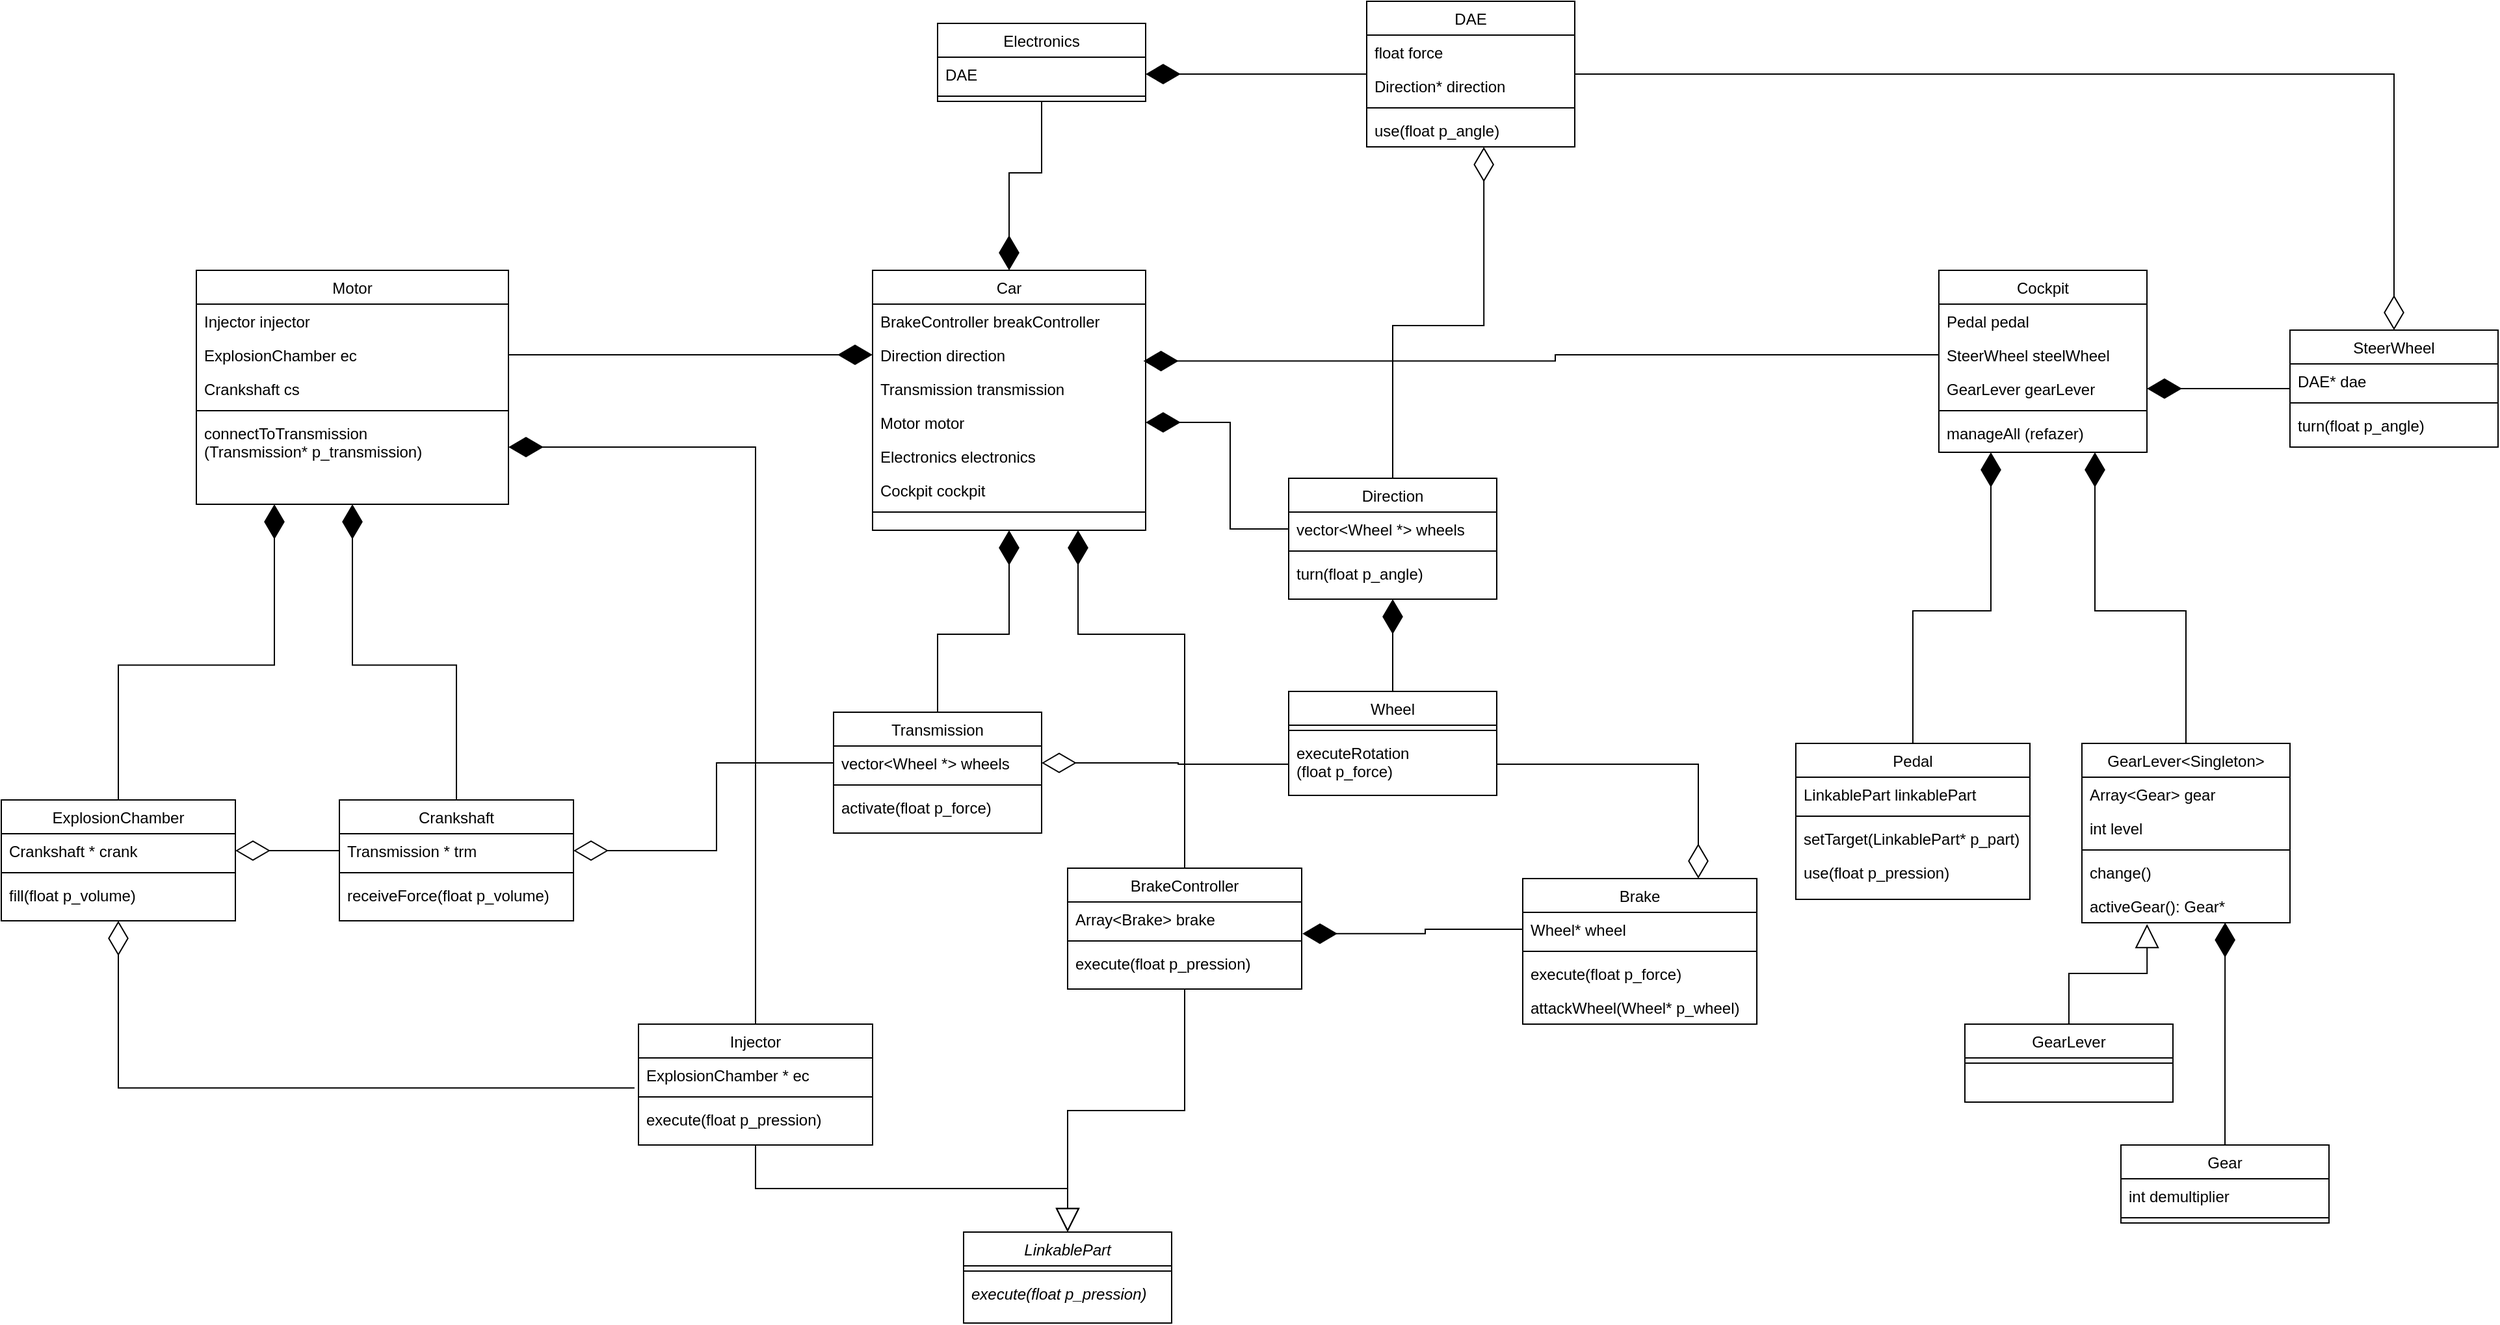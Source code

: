 <mxfile version="22.0.6" type="device">
  <diagram id="C5RBs43oDa-KdzZeNtuy" name="Page-1">
    <mxGraphModel dx="4677" dy="2565" grid="1" gridSize="10" guides="1" tooltips="1" connect="1" arrows="1" fold="1" page="1" pageScale="1" pageWidth="1169" pageHeight="827" math="0" shadow="0">
      <root>
        <mxCell id="WIyWlLk6GJQsqaUBKTNV-0" />
        <mxCell id="WIyWlLk6GJQsqaUBKTNV-1" parent="WIyWlLk6GJQsqaUBKTNV-0" />
        <mxCell id="zkfFHV4jXpPFQw0GAbJ--0" value="LinkablePart" style="swimlane;fontStyle=2;align=center;verticalAlign=top;childLayout=stackLayout;horizontal=1;startSize=26;horizontalStack=0;resizeParent=1;resizeLast=0;collapsible=1;marginBottom=0;rounded=0;shadow=0;strokeWidth=1;" parent="WIyWlLk6GJQsqaUBKTNV-1" vertex="1">
          <mxGeometry x="-290" y="447" width="160" height="70" as="geometry">
            <mxRectangle x="230" y="140" width="160" height="26" as="alternateBounds" />
          </mxGeometry>
        </mxCell>
        <mxCell id="qJN3Jl12TVzpHm3YRdqT-5" value="" style="line;html=1;strokeWidth=1;align=left;verticalAlign=middle;spacingTop=-1;spacingLeft=3;spacingRight=3;rotatable=0;labelPosition=right;points=[];portConstraint=eastwest;" parent="zkfFHV4jXpPFQw0GAbJ--0" vertex="1">
          <mxGeometry y="26" width="160" height="8" as="geometry" />
        </mxCell>
        <mxCell id="zkfFHV4jXpPFQw0GAbJ--5" value="execute(float p_pression)" style="text;align=left;verticalAlign=top;spacingLeft=4;spacingRight=4;overflow=hidden;rotatable=0;points=[[0,0.5],[1,0.5]];portConstraint=eastwest;fontStyle=2" parent="zkfFHV4jXpPFQw0GAbJ--0" vertex="1">
          <mxGeometry y="34" width="160" height="26" as="geometry" />
        </mxCell>
        <mxCell id="zkfFHV4jXpPFQw0GAbJ--6" value="Wheel" style="swimlane;fontStyle=0;align=center;verticalAlign=top;childLayout=stackLayout;horizontal=1;startSize=26;horizontalStack=0;resizeParent=1;resizeLast=0;collapsible=1;marginBottom=0;rounded=0;shadow=0;strokeWidth=1;" parent="WIyWlLk6GJQsqaUBKTNV-1" vertex="1">
          <mxGeometry x="-40" y="31" width="160" height="80" as="geometry">
            <mxRectangle x="130" y="380" width="160" height="26" as="alternateBounds" />
          </mxGeometry>
        </mxCell>
        <mxCell id="qJN3Jl12TVzpHm3YRdqT-6" value="" style="line;html=1;strokeWidth=1;align=left;verticalAlign=middle;spacingTop=-1;spacingLeft=3;spacingRight=3;rotatable=0;labelPosition=right;points=[];portConstraint=eastwest;" parent="zkfFHV4jXpPFQw0GAbJ--6" vertex="1">
          <mxGeometry y="26" width="160" height="8" as="geometry" />
        </mxCell>
        <mxCell id="zkfFHV4jXpPFQw0GAbJ--10" value="executeRotation&#xa;(float p_force)" style="text;align=left;verticalAlign=top;spacingLeft=4;spacingRight=4;overflow=hidden;rotatable=0;points=[[0,0.5],[1,0.5]];portConstraint=eastwest;fontStyle=0" parent="zkfFHV4jXpPFQw0GAbJ--6" vertex="1">
          <mxGeometry y="34" width="160" height="44" as="geometry" />
        </mxCell>
        <mxCell id="zkfFHV4jXpPFQw0GAbJ--13" value="Gear" style="swimlane;fontStyle=0;align=center;verticalAlign=top;childLayout=stackLayout;horizontal=1;startSize=26;horizontalStack=0;resizeParent=1;resizeLast=0;collapsible=1;marginBottom=0;rounded=0;shadow=0;strokeWidth=1;" parent="WIyWlLk6GJQsqaUBKTNV-1" vertex="1">
          <mxGeometry x="600" y="380" width="160" height="60" as="geometry">
            <mxRectangle x="340" y="380" width="170" height="26" as="alternateBounds" />
          </mxGeometry>
        </mxCell>
        <mxCell id="qJN3Jl12TVzpHm3YRdqT-8" value="int demultiplier" style="text;align=left;verticalAlign=top;spacingLeft=4;spacingRight=4;overflow=hidden;rotatable=0;points=[[0,0.5],[1,0.5]];portConstraint=eastwest;" parent="zkfFHV4jXpPFQw0GAbJ--13" vertex="1">
          <mxGeometry y="26" width="160" height="26" as="geometry" />
        </mxCell>
        <mxCell id="qJN3Jl12TVzpHm3YRdqT-7" value="" style="line;html=1;strokeWidth=1;align=left;verticalAlign=middle;spacingTop=-1;spacingLeft=3;spacingRight=3;rotatable=0;labelPosition=right;points=[];portConstraint=eastwest;" parent="zkfFHV4jXpPFQw0GAbJ--13" vertex="1">
          <mxGeometry y="52" width="160" height="8" as="geometry" />
        </mxCell>
        <mxCell id="qJN3Jl12TVzpHm3YRdqT-9" value="GearLever" style="swimlane;fontStyle=0;align=center;verticalAlign=top;childLayout=stackLayout;horizontal=1;startSize=26;horizontalStack=0;resizeParent=1;resizeLast=0;collapsible=1;marginBottom=0;rounded=0;shadow=0;strokeWidth=1;" parent="WIyWlLk6GJQsqaUBKTNV-1" vertex="1">
          <mxGeometry x="480" y="287" width="160" height="60" as="geometry">
            <mxRectangle x="340" y="380" width="170" height="26" as="alternateBounds" />
          </mxGeometry>
        </mxCell>
        <mxCell id="qJN3Jl12TVzpHm3YRdqT-11" value="" style="line;html=1;strokeWidth=1;align=left;verticalAlign=middle;spacingTop=-1;spacingLeft=3;spacingRight=3;rotatable=0;labelPosition=right;points=[];portConstraint=eastwest;" parent="qJN3Jl12TVzpHm3YRdqT-9" vertex="1">
          <mxGeometry y="26" width="160" height="8" as="geometry" />
        </mxCell>
        <mxCell id="qJN3Jl12TVzpHm3YRdqT-12" value="GearLever&lt;Singleton&gt;" style="swimlane;fontStyle=0;align=center;verticalAlign=top;childLayout=stackLayout;horizontal=1;startSize=26;horizontalStack=0;resizeParent=1;resizeLast=0;collapsible=1;marginBottom=0;rounded=0;shadow=0;strokeWidth=1;" parent="WIyWlLk6GJQsqaUBKTNV-1" vertex="1">
          <mxGeometry x="570" y="71" width="160" height="138" as="geometry">
            <mxRectangle x="340" y="380" width="170" height="26" as="alternateBounds" />
          </mxGeometry>
        </mxCell>
        <mxCell id="qJN3Jl12TVzpHm3YRdqT-13" value="Array&lt;Gear&gt; gear" style="text;align=left;verticalAlign=top;spacingLeft=4;spacingRight=4;overflow=hidden;rotatable=0;points=[[0,0.5],[1,0.5]];portConstraint=eastwest;" parent="qJN3Jl12TVzpHm3YRdqT-12" vertex="1">
          <mxGeometry y="26" width="160" height="26" as="geometry" />
        </mxCell>
        <mxCell id="qJN3Jl12TVzpHm3YRdqT-15" value="int level" style="text;align=left;verticalAlign=top;spacingLeft=4;spacingRight=4;overflow=hidden;rotatable=0;points=[[0,0.5],[1,0.5]];portConstraint=eastwest;" parent="qJN3Jl12TVzpHm3YRdqT-12" vertex="1">
          <mxGeometry y="52" width="160" height="26" as="geometry" />
        </mxCell>
        <mxCell id="qJN3Jl12TVzpHm3YRdqT-14" value="" style="line;html=1;strokeWidth=1;align=left;verticalAlign=middle;spacingTop=-1;spacingLeft=3;spacingRight=3;rotatable=0;labelPosition=right;points=[];portConstraint=eastwest;" parent="qJN3Jl12TVzpHm3YRdqT-12" vertex="1">
          <mxGeometry y="78" width="160" height="8" as="geometry" />
        </mxCell>
        <mxCell id="qJN3Jl12TVzpHm3YRdqT-20" value="change()" style="text;align=left;verticalAlign=top;spacingLeft=4;spacingRight=4;overflow=hidden;rotatable=0;points=[[0,0.5],[1,0.5]];portConstraint=eastwest;" parent="qJN3Jl12TVzpHm3YRdqT-12" vertex="1">
          <mxGeometry y="86" width="160" height="26" as="geometry" />
        </mxCell>
        <mxCell id="qJN3Jl12TVzpHm3YRdqT-21" value="activeGear(): Gear*" style="text;align=left;verticalAlign=top;spacingLeft=4;spacingRight=4;overflow=hidden;rotatable=0;points=[[0,0.5],[1,0.5]];portConstraint=eastwest;" parent="qJN3Jl12TVzpHm3YRdqT-12" vertex="1">
          <mxGeometry y="112" width="160" height="26" as="geometry" />
        </mxCell>
        <mxCell id="qJN3Jl12TVzpHm3YRdqT-18" value="" style="endArrow=block;endSize=16;endFill=0;html=1;rounded=0;exitX=0.5;exitY=0;exitDx=0;exitDy=0;entryX=0.313;entryY=1.038;entryDx=0;entryDy=0;edgeStyle=orthogonalEdgeStyle;entryPerimeter=0;" parent="WIyWlLk6GJQsqaUBKTNV-1" source="qJN3Jl12TVzpHm3YRdqT-9" target="qJN3Jl12TVzpHm3YRdqT-21" edge="1">
          <mxGeometry width="160" relative="1" as="geometry">
            <mxPoint x="750" y="301" as="sourcePoint" />
            <mxPoint x="720" y="311" as="targetPoint" />
          </mxGeometry>
        </mxCell>
        <mxCell id="qJN3Jl12TVzpHm3YRdqT-22" value="Transmission" style="swimlane;fontStyle=0;align=center;verticalAlign=top;childLayout=stackLayout;horizontal=1;startSize=26;horizontalStack=0;resizeParent=1;resizeLast=0;collapsible=1;marginBottom=0;rounded=0;shadow=0;strokeWidth=1;" parent="WIyWlLk6GJQsqaUBKTNV-1" vertex="1">
          <mxGeometry x="-390" y="47" width="160" height="93" as="geometry">
            <mxRectangle x="340" y="380" width="170" height="26" as="alternateBounds" />
          </mxGeometry>
        </mxCell>
        <mxCell id="qJN3Jl12TVzpHm3YRdqT-23" value="vector&lt;Wheel *&gt; wheels" style="text;align=left;verticalAlign=top;spacingLeft=4;spacingRight=4;overflow=hidden;rotatable=0;points=[[0,0.5],[1,0.5]];portConstraint=eastwest;" parent="qJN3Jl12TVzpHm3YRdqT-22" vertex="1">
          <mxGeometry y="26" width="160" height="26" as="geometry" />
        </mxCell>
        <mxCell id="qJN3Jl12TVzpHm3YRdqT-25" value="" style="line;html=1;strokeWidth=1;align=left;verticalAlign=middle;spacingTop=-1;spacingLeft=3;spacingRight=3;rotatable=0;labelPosition=right;points=[];portConstraint=eastwest;" parent="qJN3Jl12TVzpHm3YRdqT-22" vertex="1">
          <mxGeometry y="52" width="160" height="8" as="geometry" />
        </mxCell>
        <mxCell id="qJN3Jl12TVzpHm3YRdqT-26" value="activate(float p_force)" style="text;align=left;verticalAlign=top;spacingLeft=4;spacingRight=4;overflow=hidden;rotatable=0;points=[[0,0.5],[1,0.5]];portConstraint=eastwest;" parent="qJN3Jl12TVzpHm3YRdqT-22" vertex="1">
          <mxGeometry y="60" width="160" height="26" as="geometry" />
        </mxCell>
        <mxCell id="qJN3Jl12TVzpHm3YRdqT-29" value="ExplosionChamber" style="swimlane;fontStyle=0;align=center;verticalAlign=top;childLayout=stackLayout;horizontal=1;startSize=26;horizontalStack=0;resizeParent=1;resizeLast=0;collapsible=1;marginBottom=0;rounded=0;shadow=0;strokeWidth=1;" parent="WIyWlLk6GJQsqaUBKTNV-1" vertex="1">
          <mxGeometry x="-1030" y="114.5" width="180" height="93" as="geometry">
            <mxRectangle x="340" y="380" width="170" height="26" as="alternateBounds" />
          </mxGeometry>
        </mxCell>
        <mxCell id="qJN3Jl12TVzpHm3YRdqT-30" value="Crankshaft * crank" style="text;align=left;verticalAlign=top;spacingLeft=4;spacingRight=4;overflow=hidden;rotatable=0;points=[[0,0.5],[1,0.5]];portConstraint=eastwest;" parent="qJN3Jl12TVzpHm3YRdqT-29" vertex="1">
          <mxGeometry y="26" width="180" height="26" as="geometry" />
        </mxCell>
        <mxCell id="qJN3Jl12TVzpHm3YRdqT-31" value="" style="line;html=1;strokeWidth=1;align=left;verticalAlign=middle;spacingTop=-1;spacingLeft=3;spacingRight=3;rotatable=0;labelPosition=right;points=[];portConstraint=eastwest;" parent="qJN3Jl12TVzpHm3YRdqT-29" vertex="1">
          <mxGeometry y="52" width="180" height="8" as="geometry" />
        </mxCell>
        <mxCell id="qJN3Jl12TVzpHm3YRdqT-32" value="fill(float p_volume)" style="text;align=left;verticalAlign=top;spacingLeft=4;spacingRight=4;overflow=hidden;rotatable=0;points=[[0,0.5],[1,0.5]];portConstraint=eastwest;" parent="qJN3Jl12TVzpHm3YRdqT-29" vertex="1">
          <mxGeometry y="60" width="180" height="26" as="geometry" />
        </mxCell>
        <mxCell id="qJN3Jl12TVzpHm3YRdqT-33" value="Crankshaft" style="swimlane;fontStyle=0;align=center;verticalAlign=top;childLayout=stackLayout;horizontal=1;startSize=26;horizontalStack=0;resizeParent=1;resizeLast=0;collapsible=1;marginBottom=0;rounded=0;shadow=0;strokeWidth=1;" parent="WIyWlLk6GJQsqaUBKTNV-1" vertex="1">
          <mxGeometry x="-770" y="114.5" width="180" height="93" as="geometry">
            <mxRectangle x="340" y="380" width="170" height="26" as="alternateBounds" />
          </mxGeometry>
        </mxCell>
        <mxCell id="qJN3Jl12TVzpHm3YRdqT-34" value="Transmission * trm" style="text;align=left;verticalAlign=top;spacingLeft=4;spacingRight=4;overflow=hidden;rotatable=0;points=[[0,0.5],[1,0.5]];portConstraint=eastwest;" parent="qJN3Jl12TVzpHm3YRdqT-33" vertex="1">
          <mxGeometry y="26" width="180" height="26" as="geometry" />
        </mxCell>
        <mxCell id="qJN3Jl12TVzpHm3YRdqT-35" value="" style="line;html=1;strokeWidth=1;align=left;verticalAlign=middle;spacingTop=-1;spacingLeft=3;spacingRight=3;rotatable=0;labelPosition=right;points=[];portConstraint=eastwest;" parent="qJN3Jl12TVzpHm3YRdqT-33" vertex="1">
          <mxGeometry y="52" width="180" height="8" as="geometry" />
        </mxCell>
        <mxCell id="qJN3Jl12TVzpHm3YRdqT-36" value="receiveForce(float p_volume)" style="text;align=left;verticalAlign=top;spacingLeft=4;spacingRight=4;overflow=hidden;rotatable=0;points=[[0,0.5],[1,0.5]];portConstraint=eastwest;" parent="qJN3Jl12TVzpHm3YRdqT-33" vertex="1">
          <mxGeometry y="60" width="180" height="26" as="geometry" />
        </mxCell>
        <mxCell id="qJN3Jl12TVzpHm3YRdqT-38" value="BrakeController" style="swimlane;fontStyle=0;align=center;verticalAlign=top;childLayout=stackLayout;horizontal=1;startSize=26;horizontalStack=0;resizeParent=1;resizeLast=0;collapsible=1;marginBottom=0;rounded=0;shadow=0;strokeWidth=1;" parent="WIyWlLk6GJQsqaUBKTNV-1" vertex="1">
          <mxGeometry x="-210" y="167" width="180" height="93" as="geometry">
            <mxRectangle x="340" y="380" width="170" height="26" as="alternateBounds" />
          </mxGeometry>
        </mxCell>
        <mxCell id="qJN3Jl12TVzpHm3YRdqT-39" value="Array&lt;Brake&gt; brake" style="text;align=left;verticalAlign=top;spacingLeft=4;spacingRight=4;overflow=hidden;rotatable=0;points=[[0,0.5],[1,0.5]];portConstraint=eastwest;" parent="qJN3Jl12TVzpHm3YRdqT-38" vertex="1">
          <mxGeometry y="26" width="180" height="26" as="geometry" />
        </mxCell>
        <mxCell id="qJN3Jl12TVzpHm3YRdqT-40" value="" style="line;html=1;strokeWidth=1;align=left;verticalAlign=middle;spacingTop=-1;spacingLeft=3;spacingRight=3;rotatable=0;labelPosition=right;points=[];portConstraint=eastwest;" parent="qJN3Jl12TVzpHm3YRdqT-38" vertex="1">
          <mxGeometry y="52" width="180" height="8" as="geometry" />
        </mxCell>
        <mxCell id="qJN3Jl12TVzpHm3YRdqT-41" value="execute(float p_pression)" style="text;align=left;verticalAlign=top;spacingLeft=4;spacingRight=4;overflow=hidden;rotatable=0;points=[[0,0.5],[1,0.5]];portConstraint=eastwest;" parent="qJN3Jl12TVzpHm3YRdqT-38" vertex="1">
          <mxGeometry y="60" width="180" height="26" as="geometry" />
        </mxCell>
        <mxCell id="qJN3Jl12TVzpHm3YRdqT-43" value="Motor" style="swimlane;fontStyle=0;align=center;verticalAlign=top;childLayout=stackLayout;horizontal=1;startSize=26;horizontalStack=0;resizeParent=1;resizeLast=0;collapsible=1;marginBottom=0;rounded=0;shadow=0;strokeWidth=1;" parent="WIyWlLk6GJQsqaUBKTNV-1" vertex="1">
          <mxGeometry x="-880" y="-293" width="240" height="180" as="geometry">
            <mxRectangle x="340" y="380" width="170" height="26" as="alternateBounds" />
          </mxGeometry>
        </mxCell>
        <mxCell id="qJN3Jl12TVzpHm3YRdqT-44" value="Injector injector" style="text;align=left;verticalAlign=top;spacingLeft=4;spacingRight=4;overflow=hidden;rotatable=0;points=[[0,0.5],[1,0.5]];portConstraint=eastwest;" parent="qJN3Jl12TVzpHm3YRdqT-43" vertex="1">
          <mxGeometry y="26" width="240" height="26" as="geometry" />
        </mxCell>
        <mxCell id="qJN3Jl12TVzpHm3YRdqT-48" value="ExplosionChamber ec" style="text;align=left;verticalAlign=top;spacingLeft=4;spacingRight=4;overflow=hidden;rotatable=0;points=[[0,0.5],[1,0.5]];portConstraint=eastwest;" parent="qJN3Jl12TVzpHm3YRdqT-43" vertex="1">
          <mxGeometry y="52" width="240" height="26" as="geometry" />
        </mxCell>
        <mxCell id="qJN3Jl12TVzpHm3YRdqT-47" value="Crankshaft cs" style="text;align=left;verticalAlign=top;spacingLeft=4;spacingRight=4;overflow=hidden;rotatable=0;points=[[0,0.5],[1,0.5]];portConstraint=eastwest;" parent="qJN3Jl12TVzpHm3YRdqT-43" vertex="1">
          <mxGeometry y="78" width="240" height="26" as="geometry" />
        </mxCell>
        <mxCell id="qJN3Jl12TVzpHm3YRdqT-45" value="" style="line;html=1;strokeWidth=1;align=left;verticalAlign=middle;spacingTop=-1;spacingLeft=3;spacingRight=3;rotatable=0;labelPosition=right;points=[];portConstraint=eastwest;" parent="qJN3Jl12TVzpHm3YRdqT-43" vertex="1">
          <mxGeometry y="104" width="240" height="8" as="geometry" />
        </mxCell>
        <mxCell id="qJN3Jl12TVzpHm3YRdqT-46" value="connectToTransmission&#xa;(Transmission* p_transmission)" style="text;align=left;verticalAlign=top;spacingLeft=4;spacingRight=4;overflow=hidden;rotatable=0;points=[[0,0.5],[1,0.5]];portConstraint=eastwest;" parent="qJN3Jl12TVzpHm3YRdqT-43" vertex="1">
          <mxGeometry y="112" width="240" height="48" as="geometry" />
        </mxCell>
        <mxCell id="qJN3Jl12TVzpHm3YRdqT-51" value="Direction" style="swimlane;fontStyle=0;align=center;verticalAlign=top;childLayout=stackLayout;horizontal=1;startSize=26;horizontalStack=0;resizeParent=1;resizeLast=0;collapsible=1;marginBottom=0;rounded=0;shadow=0;strokeWidth=1;" parent="WIyWlLk6GJQsqaUBKTNV-1" vertex="1">
          <mxGeometry x="-40" y="-133" width="160" height="93" as="geometry">
            <mxRectangle x="340" y="380" width="170" height="26" as="alternateBounds" />
          </mxGeometry>
        </mxCell>
        <mxCell id="qJN3Jl12TVzpHm3YRdqT-52" value="vector&lt;Wheel *&gt; wheels" style="text;align=left;verticalAlign=top;spacingLeft=4;spacingRight=4;overflow=hidden;rotatable=0;points=[[0,0.5],[1,0.5]];portConstraint=eastwest;" parent="qJN3Jl12TVzpHm3YRdqT-51" vertex="1">
          <mxGeometry y="26" width="160" height="26" as="geometry" />
        </mxCell>
        <mxCell id="qJN3Jl12TVzpHm3YRdqT-53" value="" style="line;html=1;strokeWidth=1;align=left;verticalAlign=middle;spacingTop=-1;spacingLeft=3;spacingRight=3;rotatable=0;labelPosition=right;points=[];portConstraint=eastwest;" parent="qJN3Jl12TVzpHm3YRdqT-51" vertex="1">
          <mxGeometry y="52" width="160" height="8" as="geometry" />
        </mxCell>
        <mxCell id="qJN3Jl12TVzpHm3YRdqT-54" value="turn(float p_angle)" style="text;align=left;verticalAlign=top;spacingLeft=4;spacingRight=4;overflow=hidden;rotatable=0;points=[[0,0.5],[1,0.5]];portConstraint=eastwest;" parent="qJN3Jl12TVzpHm3YRdqT-51" vertex="1">
          <mxGeometry y="60" width="160" height="26" as="geometry" />
        </mxCell>
        <mxCell id="TrEjsEaidqLk8EyQajSw-0" value="Car" style="swimlane;fontStyle=0;align=center;verticalAlign=top;childLayout=stackLayout;horizontal=1;startSize=26;horizontalStack=0;resizeParent=1;resizeLast=0;collapsible=1;marginBottom=0;rounded=0;shadow=0;strokeWidth=1;" parent="WIyWlLk6GJQsqaUBKTNV-1" vertex="1">
          <mxGeometry x="-360" y="-293" width="210" height="200" as="geometry">
            <mxRectangle x="550" y="140" width="160" height="26" as="alternateBounds" />
          </mxGeometry>
        </mxCell>
        <mxCell id="TrEjsEaidqLk8EyQajSw-1" value="BrakeController breakController" style="text;align=left;verticalAlign=top;spacingLeft=4;spacingRight=4;overflow=hidden;rotatable=0;points=[[0,0.5],[1,0.5]];portConstraint=eastwest;" parent="TrEjsEaidqLk8EyQajSw-0" vertex="1">
          <mxGeometry y="26" width="210" height="26" as="geometry" />
        </mxCell>
        <mxCell id="TrEjsEaidqLk8EyQajSw-2" value="Direction direction" style="text;align=left;verticalAlign=top;spacingLeft=4;spacingRight=4;overflow=hidden;rotatable=0;points=[[0,0.5],[1,0.5]];portConstraint=eastwest;rounded=0;shadow=0;html=0;" parent="TrEjsEaidqLk8EyQajSw-0" vertex="1">
          <mxGeometry y="52" width="210" height="26" as="geometry" />
        </mxCell>
        <mxCell id="TrEjsEaidqLk8EyQajSw-3" value="Transmission transmission" style="text;align=left;verticalAlign=top;spacingLeft=4;spacingRight=4;overflow=hidden;rotatable=0;points=[[0,0.5],[1,0.5]];portConstraint=eastwest;rounded=0;shadow=0;html=0;" parent="TrEjsEaidqLk8EyQajSw-0" vertex="1">
          <mxGeometry y="78" width="210" height="26" as="geometry" />
        </mxCell>
        <mxCell id="TrEjsEaidqLk8EyQajSw-4" value="Motor motor" style="text;align=left;verticalAlign=top;spacingLeft=4;spacingRight=4;overflow=hidden;rotatable=0;points=[[0,0.5],[1,0.5]];portConstraint=eastwest;rounded=0;shadow=0;html=0;" parent="TrEjsEaidqLk8EyQajSw-0" vertex="1">
          <mxGeometry y="104" width="210" height="26" as="geometry" />
        </mxCell>
        <mxCell id="TrEjsEaidqLk8EyQajSw-9" value="Electronics electronics" style="text;align=left;verticalAlign=top;spacingLeft=4;spacingRight=4;overflow=hidden;rotatable=0;points=[[0,0.5],[1,0.5]];portConstraint=eastwest;rounded=0;shadow=0;html=0;" parent="TrEjsEaidqLk8EyQajSw-0" vertex="1">
          <mxGeometry y="130" width="210" height="26" as="geometry" />
        </mxCell>
        <mxCell id="TrEjsEaidqLk8EyQajSw-5" value="Cockpit cockpit" style="text;align=left;verticalAlign=top;spacingLeft=4;spacingRight=4;overflow=hidden;rotatable=0;points=[[0,0.5],[1,0.5]];portConstraint=eastwest;rounded=0;shadow=0;html=0;" parent="TrEjsEaidqLk8EyQajSw-0" vertex="1">
          <mxGeometry y="156" width="210" height="26" as="geometry" />
        </mxCell>
        <mxCell id="TrEjsEaidqLk8EyQajSw-6" value="" style="line;html=1;strokeWidth=1;align=left;verticalAlign=middle;spacingTop=-1;spacingLeft=3;spacingRight=3;rotatable=0;labelPosition=right;points=[];portConstraint=eastwest;" parent="TrEjsEaidqLk8EyQajSw-0" vertex="1">
          <mxGeometry y="182" width="210" height="8" as="geometry" />
        </mxCell>
        <mxCell id="TrEjsEaidqLk8EyQajSw-36" value="" style="edgeStyle=orthogonalEdgeStyle;rounded=0;orthogonalLoop=1;jettySize=auto;html=1;endArrow=diamondThin;endFill=1;entryX=0.5;entryY=0;entryDx=0;entryDy=0;endSize=24;" parent="WIyWlLk6GJQsqaUBKTNV-1" source="TrEjsEaidqLk8EyQajSw-10" target="TrEjsEaidqLk8EyQajSw-0" edge="1">
          <mxGeometry relative="1" as="geometry" />
        </mxCell>
        <mxCell id="TrEjsEaidqLk8EyQajSw-10" value="Electronics" style="swimlane;fontStyle=0;align=center;verticalAlign=top;childLayout=stackLayout;horizontal=1;startSize=26;horizontalStack=0;resizeParent=1;resizeLast=0;collapsible=1;marginBottom=0;rounded=0;shadow=0;strokeWidth=1;" parent="WIyWlLk6GJQsqaUBKTNV-1" vertex="1">
          <mxGeometry x="-310" y="-483" width="160" height="60" as="geometry">
            <mxRectangle x="550" y="140" width="160" height="26" as="alternateBounds" />
          </mxGeometry>
        </mxCell>
        <mxCell id="TrEjsEaidqLk8EyQajSw-16" value="DAE" style="text;align=left;verticalAlign=top;spacingLeft=4;spacingRight=4;overflow=hidden;rotatable=0;points=[[0,0.5],[1,0.5]];portConstraint=eastwest;rounded=0;shadow=0;html=0;" parent="TrEjsEaidqLk8EyQajSw-10" vertex="1">
          <mxGeometry y="26" width="160" height="26" as="geometry" />
        </mxCell>
        <mxCell id="TrEjsEaidqLk8EyQajSw-17" value="" style="line;html=1;strokeWidth=1;align=left;verticalAlign=middle;spacingTop=-1;spacingLeft=3;spacingRight=3;rotatable=0;labelPosition=right;points=[];portConstraint=eastwest;" parent="TrEjsEaidqLk8EyQajSw-10" vertex="1">
          <mxGeometry y="52" width="160" height="8" as="geometry" />
        </mxCell>
        <mxCell id="TrEjsEaidqLk8EyQajSw-37" value="" style="edgeStyle=orthogonalEdgeStyle;rounded=0;orthogonalLoop=1;jettySize=auto;html=1;entryX=1;entryY=0.5;entryDx=0;entryDy=0;endArrow=diamondThin;endFill=1;endSize=24;" parent="WIyWlLk6GJQsqaUBKTNV-1" source="TrEjsEaidqLk8EyQajSw-18" target="TrEjsEaidqLk8EyQajSw-16" edge="1">
          <mxGeometry relative="1" as="geometry" />
        </mxCell>
        <mxCell id="TrEjsEaidqLk8EyQajSw-18" value="DAE" style="swimlane;fontStyle=0;align=center;verticalAlign=top;childLayout=stackLayout;horizontal=1;startSize=26;horizontalStack=0;resizeParent=1;resizeLast=0;collapsible=1;marginBottom=0;rounded=0;shadow=0;strokeWidth=1;" parent="WIyWlLk6GJQsqaUBKTNV-1" vertex="1">
          <mxGeometry x="20" y="-500" width="160" height="112" as="geometry">
            <mxRectangle x="550" y="140" width="160" height="26" as="alternateBounds" />
          </mxGeometry>
        </mxCell>
        <mxCell id="Xn3YEF-nP8mEKB30sJzG-48" value="float force" style="text;align=left;verticalAlign=top;spacingLeft=4;spacingRight=4;overflow=hidden;rotatable=0;points=[[0,0.5],[1,0.5]];portConstraint=eastwest;" parent="TrEjsEaidqLk8EyQajSw-18" vertex="1">
          <mxGeometry y="26" width="160" height="26" as="geometry" />
        </mxCell>
        <mxCell id="Xn3YEF-nP8mEKB30sJzG-49" value="Direction* direction" style="text;align=left;verticalAlign=top;spacingLeft=4;spacingRight=4;overflow=hidden;rotatable=0;points=[[0,0.5],[1,0.5]];portConstraint=eastwest;" parent="TrEjsEaidqLk8EyQajSw-18" vertex="1">
          <mxGeometry y="52" width="160" height="26" as="geometry" />
        </mxCell>
        <mxCell id="TrEjsEaidqLk8EyQajSw-25" value="" style="line;html=1;strokeWidth=1;align=left;verticalAlign=middle;spacingTop=-1;spacingLeft=3;spacingRight=3;rotatable=0;labelPosition=right;points=[];portConstraint=eastwest;" parent="TrEjsEaidqLk8EyQajSw-18" vertex="1">
          <mxGeometry y="78" width="160" height="8" as="geometry" />
        </mxCell>
        <mxCell id="Xn3YEF-nP8mEKB30sJzG-50" value="use(float p_angle)" style="text;align=left;verticalAlign=top;spacingLeft=4;spacingRight=4;overflow=hidden;rotatable=0;points=[[0,0.5],[1,0.5]];portConstraint=eastwest;" parent="TrEjsEaidqLk8EyQajSw-18" vertex="1">
          <mxGeometry y="86" width="160" height="26" as="geometry" />
        </mxCell>
        <mxCell id="TrEjsEaidqLk8EyQajSw-46" value="" style="edgeStyle=orthogonalEdgeStyle;rounded=0;orthogonalLoop=1;jettySize=auto;html=1;exitX=0.5;exitY=0;exitDx=0;exitDy=0;endArrow=diamondThin;endFill=1;entryX=0.75;entryY=1;entryDx=0;entryDy=0;endSize=24;" parent="WIyWlLk6GJQsqaUBKTNV-1" source="qJN3Jl12TVzpHm3YRdqT-12" target="TrEjsEaidqLk8EyQajSw-26" edge="1">
          <mxGeometry relative="1" as="geometry">
            <mxPoint x="430" y="97" as="sourcePoint" />
            <mxPoint x="590" y="97" as="targetPoint" />
          </mxGeometry>
        </mxCell>
        <mxCell id="TrEjsEaidqLk8EyQajSw-26" value="Cockpit" style="swimlane;fontStyle=0;align=center;verticalAlign=top;childLayout=stackLayout;horizontal=1;startSize=26;horizontalStack=0;resizeParent=1;resizeLast=0;collapsible=1;marginBottom=0;rounded=0;shadow=0;strokeWidth=1;" parent="WIyWlLk6GJQsqaUBKTNV-1" vertex="1">
          <mxGeometry x="460" y="-293" width="160" height="140" as="geometry">
            <mxRectangle x="550" y="140" width="160" height="26" as="alternateBounds" />
          </mxGeometry>
        </mxCell>
        <mxCell id="TrEjsEaidqLk8EyQajSw-27" value="Pedal pedal" style="text;align=left;verticalAlign=top;spacingLeft=4;spacingRight=4;overflow=hidden;rotatable=0;points=[[0,0.5],[1,0.5]];portConstraint=eastwest;" parent="TrEjsEaidqLk8EyQajSw-26" vertex="1">
          <mxGeometry y="26" width="160" height="26" as="geometry" />
        </mxCell>
        <mxCell id="TrEjsEaidqLk8EyQajSw-28" value="SteerWheel steelWheel" style="text;align=left;verticalAlign=top;spacingLeft=4;spacingRight=4;overflow=hidden;rotatable=0;points=[[0,0.5],[1,0.5]];portConstraint=eastwest;rounded=0;shadow=0;html=0;" parent="TrEjsEaidqLk8EyQajSw-26" vertex="1">
          <mxGeometry y="52" width="160" height="26" as="geometry" />
        </mxCell>
        <mxCell id="TrEjsEaidqLk8EyQajSw-29" value="GearLever gearLever" style="text;align=left;verticalAlign=top;spacingLeft=4;spacingRight=4;overflow=hidden;rotatable=0;points=[[0,0.5],[1,0.5]];portConstraint=eastwest;rounded=0;shadow=0;html=0;" parent="TrEjsEaidqLk8EyQajSw-26" vertex="1">
          <mxGeometry y="78" width="160" height="26" as="geometry" />
        </mxCell>
        <mxCell id="TrEjsEaidqLk8EyQajSw-33" value="" style="line;html=1;strokeWidth=1;align=left;verticalAlign=middle;spacingTop=-1;spacingLeft=3;spacingRight=3;rotatable=0;labelPosition=right;points=[];portConstraint=eastwest;" parent="TrEjsEaidqLk8EyQajSw-26" vertex="1">
          <mxGeometry y="104" width="160" height="8" as="geometry" />
        </mxCell>
        <mxCell id="TrEjsEaidqLk8EyQajSw-35" value="manageAll (refazer)" style="text;align=left;verticalAlign=top;spacingLeft=4;spacingRight=4;overflow=hidden;rotatable=0;points=[[0,0.5],[1,0.5]];portConstraint=eastwest;rounded=0;shadow=0;html=0;" parent="TrEjsEaidqLk8EyQajSw-26" vertex="1">
          <mxGeometry y="112" width="160" height="26" as="geometry" />
        </mxCell>
        <mxCell id="TrEjsEaidqLk8EyQajSw-38" value="Injector" style="swimlane;fontStyle=0;align=center;verticalAlign=top;childLayout=stackLayout;horizontal=1;startSize=26;horizontalStack=0;resizeParent=1;resizeLast=0;collapsible=1;marginBottom=0;rounded=0;shadow=0;strokeWidth=1;" parent="WIyWlLk6GJQsqaUBKTNV-1" vertex="1">
          <mxGeometry x="-540" y="287" width="180" height="93" as="geometry">
            <mxRectangle x="340" y="380" width="170" height="26" as="alternateBounds" />
          </mxGeometry>
        </mxCell>
        <mxCell id="TrEjsEaidqLk8EyQajSw-39" value="ExplosionChamber * ec" style="text;align=left;verticalAlign=top;spacingLeft=4;spacingRight=4;overflow=hidden;rotatable=0;points=[[0,0.5],[1,0.5]];portConstraint=eastwest;" parent="TrEjsEaidqLk8EyQajSw-38" vertex="1">
          <mxGeometry y="26" width="180" height="26" as="geometry" />
        </mxCell>
        <mxCell id="TrEjsEaidqLk8EyQajSw-40" value="" style="line;html=1;strokeWidth=1;align=left;verticalAlign=middle;spacingTop=-1;spacingLeft=3;spacingRight=3;rotatable=0;labelPosition=right;points=[];portConstraint=eastwest;" parent="TrEjsEaidqLk8EyQajSw-38" vertex="1">
          <mxGeometry y="52" width="180" height="8" as="geometry" />
        </mxCell>
        <mxCell id="TrEjsEaidqLk8EyQajSw-41" value="execute(float p_pression)" style="text;align=left;verticalAlign=top;spacingLeft=4;spacingRight=4;overflow=hidden;rotatable=0;points=[[0,0.5],[1,0.5]];portConstraint=eastwest;" parent="TrEjsEaidqLk8EyQajSw-38" vertex="1">
          <mxGeometry y="60" width="180" height="26" as="geometry" />
        </mxCell>
        <mxCell id="TrEjsEaidqLk8EyQajSw-55" value="Brake" style="swimlane;fontStyle=0;align=center;verticalAlign=top;childLayout=stackLayout;horizontal=1;startSize=26;horizontalStack=0;resizeParent=1;resizeLast=0;collapsible=1;marginBottom=0;rounded=0;shadow=0;strokeWidth=1;" parent="WIyWlLk6GJQsqaUBKTNV-1" vertex="1">
          <mxGeometry x="140" y="175" width="180" height="112" as="geometry">
            <mxRectangle x="340" y="380" width="170" height="26" as="alternateBounds" />
          </mxGeometry>
        </mxCell>
        <mxCell id="TrEjsEaidqLk8EyQajSw-56" value="Wheel* wheel" style="text;align=left;verticalAlign=top;spacingLeft=4;spacingRight=4;overflow=hidden;rotatable=0;points=[[0,0.5],[1,0.5]];portConstraint=eastwest;" parent="TrEjsEaidqLk8EyQajSw-55" vertex="1">
          <mxGeometry y="26" width="180" height="26" as="geometry" />
        </mxCell>
        <mxCell id="TrEjsEaidqLk8EyQajSw-57" value="" style="line;html=1;strokeWidth=1;align=left;verticalAlign=middle;spacingTop=-1;spacingLeft=3;spacingRight=3;rotatable=0;labelPosition=right;points=[];portConstraint=eastwest;" parent="TrEjsEaidqLk8EyQajSw-55" vertex="1">
          <mxGeometry y="52" width="180" height="8" as="geometry" />
        </mxCell>
        <mxCell id="TrEjsEaidqLk8EyQajSw-59" value="execute(float p_force)" style="text;align=left;verticalAlign=top;spacingLeft=4;spacingRight=4;overflow=hidden;rotatable=0;points=[[0,0.5],[1,0.5]];portConstraint=eastwest;" parent="TrEjsEaidqLk8EyQajSw-55" vertex="1">
          <mxGeometry y="60" width="180" height="26" as="geometry" />
        </mxCell>
        <mxCell id="TrEjsEaidqLk8EyQajSw-58" value="attackWheel(Wheel* p_wheel)" style="text;align=left;verticalAlign=top;spacingLeft=4;spacingRight=4;overflow=hidden;rotatable=0;points=[[0,0.5],[1,0.5]];portConstraint=eastwest;" parent="TrEjsEaidqLk8EyQajSw-55" vertex="1">
          <mxGeometry y="86" width="180" height="26" as="geometry" />
        </mxCell>
        <mxCell id="TrEjsEaidqLk8EyQajSw-60" value="" style="edgeStyle=orthogonalEdgeStyle;rounded=0;orthogonalLoop=1;jettySize=auto;html=1;exitX=0.5;exitY=0;exitDx=0;exitDy=0;endArrow=diamondThin;endFill=1;entryX=0.25;entryY=1;entryDx=0;entryDy=0;endSize=24;" parent="WIyWlLk6GJQsqaUBKTNV-1" source="Xn3YEF-nP8mEKB30sJzG-18" target="TrEjsEaidqLk8EyQajSw-26" edge="1">
          <mxGeometry relative="1" as="geometry">
            <mxPoint x="610" y="717" as="sourcePoint" />
            <mxPoint x="610" y="567" as="targetPoint" />
          </mxGeometry>
        </mxCell>
        <mxCell id="TrEjsEaidqLk8EyQajSw-61" value="" style="edgeStyle=orthogonalEdgeStyle;rounded=0;orthogonalLoop=1;jettySize=auto;html=1;endArrow=diamondThin;endFill=1;entryX=0.5;entryY=1;entryDx=0;entryDy=0;endSize=24;" parent="WIyWlLk6GJQsqaUBKTNV-1" source="qJN3Jl12TVzpHm3YRdqT-33" target="qJN3Jl12TVzpHm3YRdqT-43" edge="1">
          <mxGeometry relative="1" as="geometry">
            <mxPoint x="-500" y="437" as="sourcePoint" />
            <mxPoint x="-500" y="287" as="targetPoint" />
          </mxGeometry>
        </mxCell>
        <mxCell id="TrEjsEaidqLk8EyQajSw-63" value="" style="edgeStyle=orthogonalEdgeStyle;rounded=0;orthogonalLoop=1;jettySize=auto;html=1;exitX=1;exitY=0.5;exitDx=0;exitDy=0;endArrow=diamondThin;endFill=1;entryX=0;entryY=0.5;entryDx=0;entryDy=0;endSize=24;" parent="WIyWlLk6GJQsqaUBKTNV-1" source="qJN3Jl12TVzpHm3YRdqT-48" target="TrEjsEaidqLk8EyQajSw-2" edge="1">
          <mxGeometry relative="1" as="geometry">
            <mxPoint x="-430" y="-283" as="sourcePoint" />
            <mxPoint x="-430" y="-433" as="targetPoint" />
          </mxGeometry>
        </mxCell>
        <mxCell id="Xn3YEF-nP8mEKB30sJzG-0" value="" style="edgeStyle=orthogonalEdgeStyle;rounded=0;orthogonalLoop=1;jettySize=auto;html=1;exitX=0.5;exitY=0;exitDx=0;exitDy=0;endArrow=diamondThin;endFill=1;entryX=0.5;entryY=1;entryDx=0;entryDy=0;endSize=24;" parent="WIyWlLk6GJQsqaUBKTNV-1" source="qJN3Jl12TVzpHm3YRdqT-22" target="TrEjsEaidqLk8EyQajSw-0" edge="1">
          <mxGeometry relative="1" as="geometry">
            <mxPoint x="-520" y="-128" as="sourcePoint" />
            <mxPoint x="-300" y="-218" as="targetPoint" />
            <Array as="points">
              <mxPoint x="-300" y="-13" />
              <mxPoint x="-230" y="-13" />
            </Array>
          </mxGeometry>
        </mxCell>
        <mxCell id="Xn3YEF-nP8mEKB30sJzG-4" value="" style="edgeStyle=orthogonalEdgeStyle;rounded=0;orthogonalLoop=1;jettySize=auto;html=1;endArrow=diamondThin;endFill=1;entryX=1;entryY=0.5;entryDx=0;entryDy=0;exitX=0;exitY=0.5;exitDx=0;exitDy=0;endSize=24;" parent="WIyWlLk6GJQsqaUBKTNV-1" source="qJN3Jl12TVzpHm3YRdqT-52" target="TrEjsEaidqLk8EyQajSw-4" edge="1">
          <mxGeometry relative="1" as="geometry">
            <mxPoint x="37" y="-203" as="sourcePoint" />
            <mxPoint x="-140" y="-234" as="targetPoint" />
          </mxGeometry>
        </mxCell>
        <mxCell id="Xn3YEF-nP8mEKB30sJzG-7" value="" style="endArrow=block;endSize=16;endFill=0;html=1;rounded=0;exitX=0.5;exitY=1;exitDx=0;exitDy=0;entryX=0.5;entryY=0;entryDx=0;entryDy=0;edgeStyle=orthogonalEdgeStyle;" parent="WIyWlLk6GJQsqaUBKTNV-1" source="qJN3Jl12TVzpHm3YRdqT-38" target="zkfFHV4jXpPFQw0GAbJ--0" edge="1">
          <mxGeometry width="160" relative="1" as="geometry">
            <mxPoint x="-90" y="506.54" as="sourcePoint" />
            <mxPoint x="70" y="414.54" as="targetPoint" />
          </mxGeometry>
        </mxCell>
        <mxCell id="Xn3YEF-nP8mEKB30sJzG-8" value="" style="endArrow=block;endSize=16;endFill=0;html=1;rounded=0;exitX=0.5;exitY=1;exitDx=0;exitDy=0;edgeStyle=orthogonalEdgeStyle;" parent="WIyWlLk6GJQsqaUBKTNV-1" source="TrEjsEaidqLk8EyQajSw-38" target="zkfFHV4jXpPFQw0GAbJ--0" edge="1">
          <mxGeometry width="160" relative="1" as="geometry">
            <mxPoint x="-120" y="240" as="sourcePoint" />
            <mxPoint x="20" y="347" as="targetPoint" />
          </mxGeometry>
        </mxCell>
        <mxCell id="Xn3YEF-nP8mEKB30sJzG-9" value="" style="edgeStyle=orthogonalEdgeStyle;rounded=0;orthogonalLoop=1;jettySize=auto;html=1;exitX=0;exitY=0.5;exitDx=0;exitDy=0;endArrow=diamondThin;endFill=1;entryX=0.992;entryY=0.683;entryDx=0;entryDy=0;entryPerimeter=0;endSize=24;" parent="WIyWlLk6GJQsqaUBKTNV-1" source="TrEjsEaidqLk8EyQajSw-28" target="TrEjsEaidqLk8EyQajSw-2" edge="1">
          <mxGeometry relative="1" as="geometry">
            <mxPoint x="620" y="227" as="sourcePoint" />
            <mxPoint x="330" y="-63" as="targetPoint" />
          </mxGeometry>
        </mxCell>
        <mxCell id="Xn3YEF-nP8mEKB30sJzG-16" value="" style="edgeStyle=orthogonalEdgeStyle;rounded=0;orthogonalLoop=1;jettySize=auto;html=1;endArrow=diamondThin;endFill=1;endSize=24;" parent="WIyWlLk6GJQsqaUBKTNV-1" source="Xn3YEF-nP8mEKB30sJzG-10" target="TrEjsEaidqLk8EyQajSw-29" edge="1">
          <mxGeometry relative="1" as="geometry" />
        </mxCell>
        <mxCell id="Xn3YEF-nP8mEKB30sJzG-10" value="SteerWheel" style="swimlane;fontStyle=0;align=center;verticalAlign=top;childLayout=stackLayout;horizontal=1;startSize=26;horizontalStack=0;resizeParent=1;resizeLast=0;collapsible=1;marginBottom=0;rounded=0;shadow=0;strokeWidth=1;" parent="WIyWlLk6GJQsqaUBKTNV-1" vertex="1">
          <mxGeometry x="730" y="-247" width="160" height="90" as="geometry">
            <mxRectangle x="550" y="140" width="160" height="26" as="alternateBounds" />
          </mxGeometry>
        </mxCell>
        <mxCell id="Xn3YEF-nP8mEKB30sJzG-11" value="DAE* dae" style="text;align=left;verticalAlign=top;spacingLeft=4;spacingRight=4;overflow=hidden;rotatable=0;points=[[0,0.5],[1,0.5]];portConstraint=eastwest;" parent="Xn3YEF-nP8mEKB30sJzG-10" vertex="1">
          <mxGeometry y="26" width="160" height="26" as="geometry" />
        </mxCell>
        <mxCell id="Xn3YEF-nP8mEKB30sJzG-14" value="" style="line;html=1;strokeWidth=1;align=left;verticalAlign=middle;spacingTop=-1;spacingLeft=3;spacingRight=3;rotatable=0;labelPosition=right;points=[];portConstraint=eastwest;" parent="Xn3YEF-nP8mEKB30sJzG-10" vertex="1">
          <mxGeometry y="52" width="160" height="8" as="geometry" />
        </mxCell>
        <mxCell id="Xn3YEF-nP8mEKB30sJzG-15" value="turn(float p_angle)" style="text;align=left;verticalAlign=top;spacingLeft=4;spacingRight=4;overflow=hidden;rotatable=0;points=[[0,0.5],[1,0.5]];portConstraint=eastwest;rounded=0;shadow=0;html=0;" parent="Xn3YEF-nP8mEKB30sJzG-10" vertex="1">
          <mxGeometry y="60" width="160" height="26" as="geometry" />
        </mxCell>
        <mxCell id="Xn3YEF-nP8mEKB30sJzG-17" value="" style="edgeStyle=orthogonalEdgeStyle;rounded=0;orthogonalLoop=1;jettySize=auto;html=1;endArrow=diamondThin;endFill=1;exitX=0.5;exitY=0;exitDx=0;exitDy=0;entryX=0.688;entryY=0.993;entryDx=0;entryDy=0;entryPerimeter=0;endSize=24;" parent="WIyWlLk6GJQsqaUBKTNV-1" source="zkfFHV4jXpPFQw0GAbJ--13" target="qJN3Jl12TVzpHm3YRdqT-21" edge="1">
          <mxGeometry relative="1" as="geometry">
            <mxPoint x="640" y="-88" as="sourcePoint" />
            <mxPoint x="540" y="-88" as="targetPoint" />
          </mxGeometry>
        </mxCell>
        <mxCell id="Xn3YEF-nP8mEKB30sJzG-18" value="Pedal" style="swimlane;fontStyle=0;align=center;verticalAlign=top;childLayout=stackLayout;horizontal=1;startSize=26;horizontalStack=0;resizeParent=1;resizeLast=0;collapsible=1;marginBottom=0;rounded=0;shadow=0;strokeWidth=1;" parent="WIyWlLk6GJQsqaUBKTNV-1" vertex="1">
          <mxGeometry x="350" y="71" width="180" height="120" as="geometry">
            <mxRectangle x="340" y="380" width="170" height="26" as="alternateBounds" />
          </mxGeometry>
        </mxCell>
        <mxCell id="Xn3YEF-nP8mEKB30sJzG-19" value="LinkablePart linkablePart" style="text;align=left;verticalAlign=top;spacingLeft=4;spacingRight=4;overflow=hidden;rotatable=0;points=[[0,0.5],[1,0.5]];portConstraint=eastwest;" parent="Xn3YEF-nP8mEKB30sJzG-18" vertex="1">
          <mxGeometry y="26" width="180" height="26" as="geometry" />
        </mxCell>
        <mxCell id="Xn3YEF-nP8mEKB30sJzG-21" value="" style="line;html=1;strokeWidth=1;align=left;verticalAlign=middle;spacingTop=-1;spacingLeft=3;spacingRight=3;rotatable=0;labelPosition=right;points=[];portConstraint=eastwest;" parent="Xn3YEF-nP8mEKB30sJzG-18" vertex="1">
          <mxGeometry y="52" width="180" height="8" as="geometry" />
        </mxCell>
        <mxCell id="Xn3YEF-nP8mEKB30sJzG-22" value="setTarget(LinkablePart* p_part)" style="text;align=left;verticalAlign=top;spacingLeft=4;spacingRight=4;overflow=hidden;rotatable=0;points=[[0,0.5],[1,0.5]];portConstraint=eastwest;" parent="Xn3YEF-nP8mEKB30sJzG-18" vertex="1">
          <mxGeometry y="60" width="180" height="26" as="geometry" />
        </mxCell>
        <mxCell id="Xn3YEF-nP8mEKB30sJzG-23" value="use(float p_pression)" style="text;align=left;verticalAlign=top;spacingLeft=4;spacingRight=4;overflow=hidden;rotatable=0;points=[[0,0.5],[1,0.5]];portConstraint=eastwest;" parent="Xn3YEF-nP8mEKB30sJzG-18" vertex="1">
          <mxGeometry y="86" width="180" height="26" as="geometry" />
        </mxCell>
        <mxCell id="Xn3YEF-nP8mEKB30sJzG-34" value="" style="edgeStyle=orthogonalEdgeStyle;rounded=0;orthogonalLoop=1;jettySize=auto;html=1;endArrow=diamondThin;endFill=1;exitX=0.5;exitY=0;exitDx=0;exitDy=0;entryX=0.5;entryY=1;entryDx=0;entryDy=0;endSize=24;" parent="WIyWlLk6GJQsqaUBKTNV-1" source="zkfFHV4jXpPFQw0GAbJ--6" target="qJN3Jl12TVzpHm3YRdqT-51" edge="1">
          <mxGeometry relative="1" as="geometry">
            <mxPoint x="10" y="828" as="sourcePoint" />
            <mxPoint x="100" y="-6" as="targetPoint" />
          </mxGeometry>
        </mxCell>
        <mxCell id="Xn3YEF-nP8mEKB30sJzG-37" value="" style="edgeStyle=orthogonalEdgeStyle;rounded=0;orthogonalLoop=1;jettySize=auto;html=1;endArrow=diamondThin;endFill=1;exitX=0.5;exitY=0;exitDx=0;exitDy=0;entryX=0.25;entryY=1;entryDx=0;entryDy=0;endSize=24;" parent="WIyWlLk6GJQsqaUBKTNV-1" source="qJN3Jl12TVzpHm3YRdqT-29" target="qJN3Jl12TVzpHm3YRdqT-43" edge="1">
          <mxGeometry relative="1" as="geometry">
            <mxPoint x="-840" y="108" as="sourcePoint" />
            <mxPoint x="-580" y="17" as="targetPoint" />
          </mxGeometry>
        </mxCell>
        <mxCell id="Xn3YEF-nP8mEKB30sJzG-39" value="" style="edgeStyle=orthogonalEdgeStyle;rounded=0;orthogonalLoop=1;jettySize=auto;html=1;endArrow=diamondThin;endFill=0;entryX=1;entryY=0.5;entryDx=0;entryDy=0;exitX=0;exitY=0.5;exitDx=0;exitDy=0;endSize=24;" parent="WIyWlLk6GJQsqaUBKTNV-1" source="qJN3Jl12TVzpHm3YRdqT-34" target="qJN3Jl12TVzpHm3YRdqT-30" edge="1">
          <mxGeometry relative="1" as="geometry">
            <mxPoint x="-840" y="108" as="sourcePoint" />
            <mxPoint x="-640" y="-13" as="targetPoint" />
          </mxGeometry>
        </mxCell>
        <mxCell id="Xn3YEF-nP8mEKB30sJzG-40" value="" style="edgeStyle=orthogonalEdgeStyle;rounded=0;orthogonalLoop=1;jettySize=auto;html=1;exitX=0;exitY=0.5;exitDx=0;exitDy=0;endArrow=diamondThin;endFill=0;entryX=1;entryY=0.5;entryDx=0;entryDy=0;endSize=24;" parent="WIyWlLk6GJQsqaUBKTNV-1" source="qJN3Jl12TVzpHm3YRdqT-23" target="qJN3Jl12TVzpHm3YRdqT-34" edge="1">
          <mxGeometry relative="1" as="geometry">
            <mxPoint x="-480" y="54" as="sourcePoint" />
            <mxPoint x="-220" y="-83" as="targetPoint" />
          </mxGeometry>
        </mxCell>
        <mxCell id="Xn3YEF-nP8mEKB30sJzG-41" value="" style="edgeStyle=orthogonalEdgeStyle;rounded=0;orthogonalLoop=1;jettySize=auto;html=1;exitX=-0.017;exitY=0.889;exitDx=0;exitDy=0;endArrow=diamondThin;endFill=0;entryX=0.5;entryY=1;entryDx=0;entryDy=0;exitPerimeter=0;endSize=24;" parent="WIyWlLk6GJQsqaUBKTNV-1" source="TrEjsEaidqLk8EyQajSw-39" target="qJN3Jl12TVzpHm3YRdqT-29" edge="1">
          <mxGeometry relative="1" as="geometry">
            <mxPoint x="-490" y="80" as="sourcePoint" />
            <mxPoint x="-580" y="164" as="targetPoint" />
          </mxGeometry>
        </mxCell>
        <mxCell id="Xn3YEF-nP8mEKB30sJzG-43" value="" style="edgeStyle=orthogonalEdgeStyle;rounded=0;orthogonalLoop=1;jettySize=auto;html=1;endArrow=diamondThin;endFill=1;entryX=1;entryY=0.5;entryDx=0;entryDy=0;exitX=0.5;exitY=0;exitDx=0;exitDy=0;endSize=24;" parent="WIyWlLk6GJQsqaUBKTNV-1" source="TrEjsEaidqLk8EyQajSw-38" target="qJN3Jl12TVzpHm3YRdqT-46" edge="1">
          <mxGeometry relative="1" as="geometry">
            <mxPoint x="-670" y="125" as="sourcePoint" />
            <mxPoint x="-750" y="-103" as="targetPoint" />
          </mxGeometry>
        </mxCell>
        <mxCell id="Xn3YEF-nP8mEKB30sJzG-44" value="" style="edgeStyle=orthogonalEdgeStyle;rounded=0;orthogonalLoop=1;jettySize=auto;html=1;endArrow=diamondThin;endFill=0;exitX=0;exitY=0.5;exitDx=0;exitDy=0;entryX=1;entryY=0.5;entryDx=0;entryDy=0;endSize=24;" parent="WIyWlLk6GJQsqaUBKTNV-1" source="zkfFHV4jXpPFQw0GAbJ--10" target="qJN3Jl12TVzpHm3YRdqT-23" edge="1">
          <mxGeometry relative="1" as="geometry">
            <mxPoint x="50" y="41" as="sourcePoint" />
            <mxPoint x="50" y="-30" as="targetPoint" />
          </mxGeometry>
        </mxCell>
        <mxCell id="Xn3YEF-nP8mEKB30sJzG-45" value="" style="edgeStyle=orthogonalEdgeStyle;rounded=0;orthogonalLoop=1;jettySize=auto;html=1;endArrow=diamondThin;endFill=0;exitX=1;exitY=0.5;exitDx=0;exitDy=0;entryX=0.75;entryY=0;entryDx=0;entryDy=0;endSize=24;" parent="WIyWlLk6GJQsqaUBKTNV-1" source="zkfFHV4jXpPFQw0GAbJ--10" target="TrEjsEaidqLk8EyQajSw-55" edge="1">
          <mxGeometry relative="1" as="geometry">
            <mxPoint x="50" y="41" as="sourcePoint" />
            <mxPoint x="50" y="-30" as="targetPoint" />
          </mxGeometry>
        </mxCell>
        <mxCell id="Xn3YEF-nP8mEKB30sJzG-46" value="" style="edgeStyle=orthogonalEdgeStyle;rounded=0;orthogonalLoop=1;jettySize=auto;html=1;entryX=0.5;entryY=0;entryDx=0;entryDy=0;endArrow=diamondThin;endFill=0;endSize=24;" parent="WIyWlLk6GJQsqaUBKTNV-1" source="TrEjsEaidqLk8EyQajSw-18" target="Xn3YEF-nP8mEKB30sJzG-10" edge="1">
          <mxGeometry relative="1" as="geometry">
            <mxPoint x="700" y="-383.53" as="sourcePoint" />
            <mxPoint x="610" y="-384.53" as="targetPoint" />
          </mxGeometry>
        </mxCell>
        <mxCell id="Xn3YEF-nP8mEKB30sJzG-47" value="" style="edgeStyle=orthogonalEdgeStyle;rounded=0;orthogonalLoop=1;jettySize=auto;html=1;endArrow=diamondThin;endFill=0;exitX=0.5;exitY=0;exitDx=0;exitDy=0;entryX=0.563;entryY=1.005;entryDx=0;entryDy=0;entryPerimeter=0;endSize=24;" parent="WIyWlLk6GJQsqaUBKTNV-1" source="qJN3Jl12TVzpHm3YRdqT-51" target="Xn3YEF-nP8mEKB30sJzG-50" edge="1">
          <mxGeometry relative="1" as="geometry">
            <mxPoint x="210" y="-93" as="sourcePoint" />
            <mxPoint x="210" y="-164" as="targetPoint" />
          </mxGeometry>
        </mxCell>
        <mxCell id="Xn3YEF-nP8mEKB30sJzG-52" value="" style="edgeStyle=orthogonalEdgeStyle;rounded=0;orthogonalLoop=1;jettySize=auto;html=1;endArrow=diamondThin;endFill=1;exitX=0.5;exitY=0;exitDx=0;exitDy=0;entryX=0.75;entryY=1;entryDx=0;entryDy=0;endSize=24;" parent="WIyWlLk6GJQsqaUBKTNV-1" source="qJN3Jl12TVzpHm3YRdqT-38" target="TrEjsEaidqLk8EyQajSw-0" edge="1">
          <mxGeometry relative="1" as="geometry">
            <mxPoint x="-30" y="97" as="sourcePoint" />
            <mxPoint x="-220" y="96" as="targetPoint" />
            <Array as="points">
              <mxPoint x="-120" y="-13" />
              <mxPoint x="-202" y="-13" />
              <mxPoint x="-202" y="-93" />
            </Array>
          </mxGeometry>
        </mxCell>
        <mxCell id="Xn3YEF-nP8mEKB30sJzG-53" value="" style="edgeStyle=orthogonalEdgeStyle;rounded=0;orthogonalLoop=1;jettySize=auto;html=1;endArrow=diamondThin;endFill=1;exitX=0;exitY=0.5;exitDx=0;exitDy=0;entryX=1.003;entryY=0.939;entryDx=0;entryDy=0;entryPerimeter=0;endSize=24;" parent="WIyWlLk6GJQsqaUBKTNV-1" source="TrEjsEaidqLk8EyQajSw-56" target="qJN3Jl12TVzpHm3YRdqT-39" edge="1">
          <mxGeometry relative="1" as="geometry">
            <mxPoint x="270" y="348" as="sourcePoint" />
            <mxPoint x="80" y="347" as="targetPoint" />
          </mxGeometry>
        </mxCell>
      </root>
    </mxGraphModel>
  </diagram>
</mxfile>
